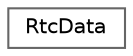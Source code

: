 digraph "Graphical Class Hierarchy"
{
 // LATEX_PDF_SIZE
  bgcolor="transparent";
  edge [fontname=Helvetica,fontsize=10,labelfontname=Helvetica,labelfontsize=10];
  node [fontname=Helvetica,fontsize=10,shape=box,height=0.2,width=0.4];
  rankdir="LR";
  Node0 [id="Node000000",label="RtcData",height=0.2,width=0.4,color="grey40", fillcolor="white", style="filled",URL="$struct_rtc_data.html",tooltip="Realtime clock IC handler for Core2 only."];
}

